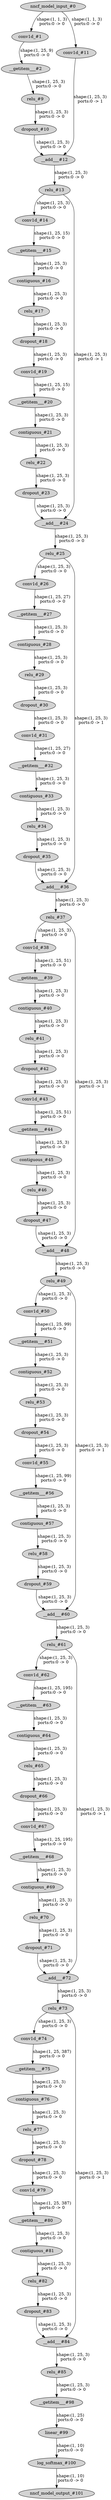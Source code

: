 strict digraph  {
"0 /nncf_model_input_0" [id=0, label="nncf_model_input_#0", style=filled, type=nncf_model_input];
"1 TCN/TemporalConvNet[tcn]/Sequential[network]/TemporalBlock[0]/Sequential[net]/NNCFConv1d[0]/conv1d_0" [id=1, label="conv1d_#1", style=filled, type=conv1d];
"2 TCN/TemporalConvNet[tcn]/Sequential[network]/TemporalBlock[0]/Sequential[net]/Chomp1d[1]/__getitem___0" [id=2, label="__getitem___#2", style=filled, type=__getitem__];
"3 TCN/TemporalConvNet[tcn]/Sequential[network]/TemporalBlock[0]/Sequential[net]/ReLU[6]/relu_0" [id=3, label="relu_#9", style=filled, type=relu];
"4 TCN/TemporalConvNet[tcn]/Sequential[network]/TemporalBlock[0]/Sequential[net]/Dropout[7]/dropout_0" [id=4, label="dropout_#10", style=filled, type=dropout];
"5 TCN/TemporalConvNet[tcn]/Sequential[network]/TemporalBlock[0]/NNCFConv1d[downsample]/conv1d_0" [id=5, label="conv1d_#11", style=filled, type=conv1d];
"6 TCN/TemporalConvNet[tcn]/Sequential[network]/TemporalBlock[0]/__add___0" [id=6, label="__add___#12", style=filled, type=__add__];
"7 TCN/TemporalConvNet[tcn]/Sequential[network]/TemporalBlock[0]/ReLU[relu]/relu_0" [id=7, label="relu_#13", style=filled, type=relu];
"8 TCN/TemporalConvNet[tcn]/Sequential[network]/TemporalBlock[1]/Sequential[net]/NNCFConv1d[0]/conv1d_0" [id=8, label="conv1d_#14", style=filled, type=conv1d];
"9 TCN/TemporalConvNet[tcn]/Sequential[network]/TemporalBlock[1]/Sequential[net]/Chomp1d[1]/__getitem___0" [id=9, label="__getitem___#15", style=filled, type=__getitem__];
"10 TCN/TemporalConvNet[tcn]/Sequential[network]/TemporalBlock[1]/Sequential[net]/Chomp1d[1]/contiguous_0" [id=10, label="contiguous_#16", style=filled, type=contiguous];
"11 TCN/TemporalConvNet[tcn]/Sequential[network]/TemporalBlock[1]/Sequential[net]/ReLU[2]/relu_0" [id=11, label="relu_#17", style=filled, type=relu];
"12 TCN/TemporalConvNet[tcn]/Sequential[network]/TemporalBlock[1]/Sequential[net]/Dropout[3]/dropout_0" [id=12, label="dropout_#18", style=filled, type=dropout];
"13 TCN/TemporalConvNet[tcn]/Sequential[network]/TemporalBlock[1]/Sequential[net]/NNCFConv1d[4]/conv1d_0" [id=13, label="conv1d_#19", style=filled, type=conv1d];
"14 TCN/TemporalConvNet[tcn]/Sequential[network]/TemporalBlock[1]/Sequential[net]/Chomp1d[5]/__getitem___0" [id=14, label="__getitem___#20", style=filled, type=__getitem__];
"15 TCN/TemporalConvNet[tcn]/Sequential[network]/TemporalBlock[1]/Sequential[net]/Chomp1d[5]/contiguous_0" [id=15, label="contiguous_#21", style=filled, type=contiguous];
"16 TCN/TemporalConvNet[tcn]/Sequential[network]/TemporalBlock[1]/Sequential[net]/ReLU[6]/relu_0" [id=16, label="relu_#22", style=filled, type=relu];
"17 TCN/TemporalConvNet[tcn]/Sequential[network]/TemporalBlock[1]/Sequential[net]/Dropout[7]/dropout_0" [id=17, label="dropout_#23", style=filled, type=dropout];
"18 TCN/TemporalConvNet[tcn]/Sequential[network]/TemporalBlock[1]/__add___0" [id=18, label="__add___#24", style=filled, type=__add__];
"19 TCN/TemporalConvNet[tcn]/Sequential[network]/TemporalBlock[1]/ReLU[relu]/relu_0" [id=19, label="relu_#25", style=filled, type=relu];
"20 TCN/TemporalConvNet[tcn]/Sequential[network]/TemporalBlock[2]/Sequential[net]/NNCFConv1d[0]/conv1d_0" [id=20, label="conv1d_#26", style=filled, type=conv1d];
"21 TCN/TemporalConvNet[tcn]/Sequential[network]/TemporalBlock[2]/Sequential[net]/Chomp1d[1]/__getitem___0" [id=21, label="__getitem___#27", style=filled, type=__getitem__];
"22 TCN/TemporalConvNet[tcn]/Sequential[network]/TemporalBlock[2]/Sequential[net]/Chomp1d[1]/contiguous_0" [id=22, label="contiguous_#28", style=filled, type=contiguous];
"23 TCN/TemporalConvNet[tcn]/Sequential[network]/TemporalBlock[2]/Sequential[net]/ReLU[2]/relu_0" [id=23, label="relu_#29", style=filled, type=relu];
"24 TCN/TemporalConvNet[tcn]/Sequential[network]/TemporalBlock[2]/Sequential[net]/Dropout[3]/dropout_0" [id=24, label="dropout_#30", style=filled, type=dropout];
"25 TCN/TemporalConvNet[tcn]/Sequential[network]/TemporalBlock[2]/Sequential[net]/NNCFConv1d[4]/conv1d_0" [id=25, label="conv1d_#31", style=filled, type=conv1d];
"26 TCN/TemporalConvNet[tcn]/Sequential[network]/TemporalBlock[2]/Sequential[net]/Chomp1d[5]/__getitem___0" [id=26, label="__getitem___#32", style=filled, type=__getitem__];
"27 TCN/TemporalConvNet[tcn]/Sequential[network]/TemporalBlock[2]/Sequential[net]/Chomp1d[5]/contiguous_0" [id=27, label="contiguous_#33", style=filled, type=contiguous];
"28 TCN/TemporalConvNet[tcn]/Sequential[network]/TemporalBlock[2]/Sequential[net]/ReLU[6]/relu_0" [id=28, label="relu_#34", style=filled, type=relu];
"29 TCN/TemporalConvNet[tcn]/Sequential[network]/TemporalBlock[2]/Sequential[net]/Dropout[7]/dropout_0" [id=29, label="dropout_#35", style=filled, type=dropout];
"30 TCN/TemporalConvNet[tcn]/Sequential[network]/TemporalBlock[2]/__add___0" [id=30, label="__add___#36", style=filled, type=__add__];
"31 TCN/TemporalConvNet[tcn]/Sequential[network]/TemporalBlock[2]/ReLU[relu]/relu_0" [id=31, label="relu_#37", style=filled, type=relu];
"32 TCN/TemporalConvNet[tcn]/Sequential[network]/TemporalBlock[3]/Sequential[net]/NNCFConv1d[0]/conv1d_0" [id=32, label="conv1d_#38", style=filled, type=conv1d];
"33 TCN/TemporalConvNet[tcn]/Sequential[network]/TemporalBlock[3]/Sequential[net]/Chomp1d[1]/__getitem___0" [id=33, label="__getitem___#39", style=filled, type=__getitem__];
"34 TCN/TemporalConvNet[tcn]/Sequential[network]/TemporalBlock[3]/Sequential[net]/Chomp1d[1]/contiguous_0" [id=34, label="contiguous_#40", style=filled, type=contiguous];
"35 TCN/TemporalConvNet[tcn]/Sequential[network]/TemporalBlock[3]/Sequential[net]/ReLU[2]/relu_0" [id=35, label="relu_#41", style=filled, type=relu];
"36 TCN/TemporalConvNet[tcn]/Sequential[network]/TemporalBlock[3]/Sequential[net]/Dropout[3]/dropout_0" [id=36, label="dropout_#42", style=filled, type=dropout];
"37 TCN/TemporalConvNet[tcn]/Sequential[network]/TemporalBlock[3]/Sequential[net]/NNCFConv1d[4]/conv1d_0" [id=37, label="conv1d_#43", style=filled, type=conv1d];
"38 TCN/TemporalConvNet[tcn]/Sequential[network]/TemporalBlock[3]/Sequential[net]/Chomp1d[5]/__getitem___0" [id=38, label="__getitem___#44", style=filled, type=__getitem__];
"39 TCN/TemporalConvNet[tcn]/Sequential[network]/TemporalBlock[3]/Sequential[net]/Chomp1d[5]/contiguous_0" [id=39, label="contiguous_#45", style=filled, type=contiguous];
"40 TCN/TemporalConvNet[tcn]/Sequential[network]/TemporalBlock[3]/Sequential[net]/ReLU[6]/relu_0" [id=40, label="relu_#46", style=filled, type=relu];
"41 TCN/TemporalConvNet[tcn]/Sequential[network]/TemporalBlock[3]/Sequential[net]/Dropout[7]/dropout_0" [id=41, label="dropout_#47", style=filled, type=dropout];
"42 TCN/TemporalConvNet[tcn]/Sequential[network]/TemporalBlock[3]/__add___0" [id=42, label="__add___#48", style=filled, type=__add__];
"43 TCN/TemporalConvNet[tcn]/Sequential[network]/TemporalBlock[3]/ReLU[relu]/relu_0" [id=43, label="relu_#49", style=filled, type=relu];
"44 TCN/TemporalConvNet[tcn]/Sequential[network]/TemporalBlock[4]/Sequential[net]/NNCFConv1d[0]/conv1d_0" [id=44, label="conv1d_#50", style=filled, type=conv1d];
"45 TCN/TemporalConvNet[tcn]/Sequential[network]/TemporalBlock[4]/Sequential[net]/Chomp1d[1]/__getitem___0" [id=45, label="__getitem___#51", style=filled, type=__getitem__];
"46 TCN/TemporalConvNet[tcn]/Sequential[network]/TemporalBlock[4]/Sequential[net]/Chomp1d[1]/contiguous_0" [id=46, label="contiguous_#52", style=filled, type=contiguous];
"47 TCN/TemporalConvNet[tcn]/Sequential[network]/TemporalBlock[4]/Sequential[net]/ReLU[2]/relu_0" [id=47, label="relu_#53", style=filled, type=relu];
"48 TCN/TemporalConvNet[tcn]/Sequential[network]/TemporalBlock[4]/Sequential[net]/Dropout[3]/dropout_0" [id=48, label="dropout_#54", style=filled, type=dropout];
"49 TCN/TemporalConvNet[tcn]/Sequential[network]/TemporalBlock[4]/Sequential[net]/NNCFConv1d[4]/conv1d_0" [id=49, label="conv1d_#55", style=filled, type=conv1d];
"50 TCN/TemporalConvNet[tcn]/Sequential[network]/TemporalBlock[4]/Sequential[net]/Chomp1d[5]/__getitem___0" [id=50, label="__getitem___#56", style=filled, type=__getitem__];
"51 TCN/TemporalConvNet[tcn]/Sequential[network]/TemporalBlock[4]/Sequential[net]/Chomp1d[5]/contiguous_0" [id=51, label="contiguous_#57", style=filled, type=contiguous];
"52 TCN/TemporalConvNet[tcn]/Sequential[network]/TemporalBlock[4]/Sequential[net]/ReLU[6]/relu_0" [id=52, label="relu_#58", style=filled, type=relu];
"53 TCN/TemporalConvNet[tcn]/Sequential[network]/TemporalBlock[4]/Sequential[net]/Dropout[7]/dropout_0" [id=53, label="dropout_#59", style=filled, type=dropout];
"54 TCN/TemporalConvNet[tcn]/Sequential[network]/TemporalBlock[4]/__add___0" [id=54, label="__add___#60", style=filled, type=__add__];
"55 TCN/TemporalConvNet[tcn]/Sequential[network]/TemporalBlock[4]/ReLU[relu]/relu_0" [id=55, label="relu_#61", style=filled, type=relu];
"56 TCN/TemporalConvNet[tcn]/Sequential[network]/TemporalBlock[5]/Sequential[net]/NNCFConv1d[0]/conv1d_0" [id=56, label="conv1d_#62", style=filled, type=conv1d];
"57 TCN/TemporalConvNet[tcn]/Sequential[network]/TemporalBlock[5]/Sequential[net]/Chomp1d[1]/__getitem___0" [id=57, label="__getitem___#63", style=filled, type=__getitem__];
"58 TCN/TemporalConvNet[tcn]/Sequential[network]/TemporalBlock[5]/Sequential[net]/Chomp1d[1]/contiguous_0" [id=58, label="contiguous_#64", style=filled, type=contiguous];
"59 TCN/TemporalConvNet[tcn]/Sequential[network]/TemporalBlock[5]/Sequential[net]/ReLU[2]/relu_0" [id=59, label="relu_#65", style=filled, type=relu];
"60 TCN/TemporalConvNet[tcn]/Sequential[network]/TemporalBlock[5]/Sequential[net]/Dropout[3]/dropout_0" [id=60, label="dropout_#66", style=filled, type=dropout];
"61 TCN/TemporalConvNet[tcn]/Sequential[network]/TemporalBlock[5]/Sequential[net]/NNCFConv1d[4]/conv1d_0" [id=61, label="conv1d_#67", style=filled, type=conv1d];
"62 TCN/TemporalConvNet[tcn]/Sequential[network]/TemporalBlock[5]/Sequential[net]/Chomp1d[5]/__getitem___0" [id=62, label="__getitem___#68", style=filled, type=__getitem__];
"63 TCN/TemporalConvNet[tcn]/Sequential[network]/TemporalBlock[5]/Sequential[net]/Chomp1d[5]/contiguous_0" [id=63, label="contiguous_#69", style=filled, type=contiguous];
"64 TCN/TemporalConvNet[tcn]/Sequential[network]/TemporalBlock[5]/Sequential[net]/ReLU[6]/relu_0" [id=64, label="relu_#70", style=filled, type=relu];
"65 TCN/TemporalConvNet[tcn]/Sequential[network]/TemporalBlock[5]/Sequential[net]/Dropout[7]/dropout_0" [id=65, label="dropout_#71", style=filled, type=dropout];
"66 TCN/TemporalConvNet[tcn]/Sequential[network]/TemporalBlock[5]/__add___0" [id=66, label="__add___#72", style=filled, type=__add__];
"67 TCN/TemporalConvNet[tcn]/Sequential[network]/TemporalBlock[5]/ReLU[relu]/relu_0" [id=67, label="relu_#73", style=filled, type=relu];
"68 TCN/TemporalConvNet[tcn]/Sequential[network]/TemporalBlock[6]/Sequential[net]/NNCFConv1d[0]/conv1d_0" [id=68, label="conv1d_#74", style=filled, type=conv1d];
"69 TCN/TemporalConvNet[tcn]/Sequential[network]/TemporalBlock[6]/Sequential[net]/Chomp1d[1]/__getitem___0" [id=69, label="__getitem___#75", style=filled, type=__getitem__];
"70 TCN/TemporalConvNet[tcn]/Sequential[network]/TemporalBlock[6]/Sequential[net]/Chomp1d[1]/contiguous_0" [id=70, label="contiguous_#76", style=filled, type=contiguous];
"71 TCN/TemporalConvNet[tcn]/Sequential[network]/TemporalBlock[6]/Sequential[net]/ReLU[2]/relu_0" [id=71, label="relu_#77", style=filled, type=relu];
"72 TCN/TemporalConvNet[tcn]/Sequential[network]/TemporalBlock[6]/Sequential[net]/Dropout[3]/dropout_0" [id=72, label="dropout_#78", style=filled, type=dropout];
"73 TCN/TemporalConvNet[tcn]/Sequential[network]/TemporalBlock[6]/Sequential[net]/NNCFConv1d[4]/conv1d_0" [id=73, label="conv1d_#79", style=filled, type=conv1d];
"74 TCN/TemporalConvNet[tcn]/Sequential[network]/TemporalBlock[6]/Sequential[net]/Chomp1d[5]/__getitem___0" [id=74, label="__getitem___#80", style=filled, type=__getitem__];
"75 TCN/TemporalConvNet[tcn]/Sequential[network]/TemporalBlock[6]/Sequential[net]/Chomp1d[5]/contiguous_0" [id=75, label="contiguous_#81", style=filled, type=contiguous];
"76 TCN/TemporalConvNet[tcn]/Sequential[network]/TemporalBlock[6]/Sequential[net]/ReLU[6]/relu_0" [id=76, label="relu_#82", style=filled, type=relu];
"77 TCN/TemporalConvNet[tcn]/Sequential[network]/TemporalBlock[6]/Sequential[net]/Dropout[7]/dropout_0" [id=77, label="dropout_#83", style=filled, type=dropout];
"78 TCN/TemporalConvNet[tcn]/Sequential[network]/TemporalBlock[6]/__add___0" [id=78, label="__add___#84", style=filled, type=__add__];
"79 TCN/TemporalConvNet[tcn]/Sequential[network]/TemporalBlock[6]/ReLU[relu]/relu_0" [id=79, label="relu_#85", style=filled, type=relu];
"80 TCN/__getitem___0" [id=80, label="__getitem___#98", style=filled, type=__getitem__];
"81 TCN/NNCFLinear[linear]/linear_0" [id=81, label="linear_#99", style=filled, type=linear];
"82 TCN/log_softmax_0" [id=82, label="log_softmax_#100", style=filled, type=log_softmax];
"83 /nncf_model_output_0" [id=83, label="nncf_model_output_#101", style=filled, type=nncf_model_output];
"0 /nncf_model_input_0" -> "1 TCN/TemporalConvNet[tcn]/Sequential[network]/TemporalBlock[0]/Sequential[net]/NNCFConv1d[0]/conv1d_0"  [label="shape:(1, 1, 3)\nports:0 -> 0", style=solid];
"0 /nncf_model_input_0" -> "5 TCN/TemporalConvNet[tcn]/Sequential[network]/TemporalBlock[0]/NNCFConv1d[downsample]/conv1d_0"  [label="shape:(1, 1, 3)\nports:0 -> 0", style=solid];
"1 TCN/TemporalConvNet[tcn]/Sequential[network]/TemporalBlock[0]/Sequential[net]/NNCFConv1d[0]/conv1d_0" -> "2 TCN/TemporalConvNet[tcn]/Sequential[network]/TemporalBlock[0]/Sequential[net]/Chomp1d[1]/__getitem___0"  [label="shape:(1, 25, 9)\nports:0 -> 0", style=solid];
"2 TCN/TemporalConvNet[tcn]/Sequential[network]/TemporalBlock[0]/Sequential[net]/Chomp1d[1]/__getitem___0" -> "3 TCN/TemporalConvNet[tcn]/Sequential[network]/TemporalBlock[0]/Sequential[net]/ReLU[6]/relu_0"  [label="shape:(1, 25, 3)\nports:0 -> 0", style=solid];
"3 TCN/TemporalConvNet[tcn]/Sequential[network]/TemporalBlock[0]/Sequential[net]/ReLU[6]/relu_0" -> "4 TCN/TemporalConvNet[tcn]/Sequential[network]/TemporalBlock[0]/Sequential[net]/Dropout[7]/dropout_0"  [label="shape:(1, 25, 3)\nports:0 -> 0", style=solid];
"4 TCN/TemporalConvNet[tcn]/Sequential[network]/TemporalBlock[0]/Sequential[net]/Dropout[7]/dropout_0" -> "6 TCN/TemporalConvNet[tcn]/Sequential[network]/TemporalBlock[0]/__add___0"  [label="shape:(1, 25, 3)\nports:0 -> 0", style=solid];
"5 TCN/TemporalConvNet[tcn]/Sequential[network]/TemporalBlock[0]/NNCFConv1d[downsample]/conv1d_0" -> "6 TCN/TemporalConvNet[tcn]/Sequential[network]/TemporalBlock[0]/__add___0"  [label="shape:(1, 25, 3)\nports:0 -> 1", style=solid];
"6 TCN/TemporalConvNet[tcn]/Sequential[network]/TemporalBlock[0]/__add___0" -> "7 TCN/TemporalConvNet[tcn]/Sequential[network]/TemporalBlock[0]/ReLU[relu]/relu_0"  [label="shape:(1, 25, 3)\nports:0 -> 0", style=solid];
"7 TCN/TemporalConvNet[tcn]/Sequential[network]/TemporalBlock[0]/ReLU[relu]/relu_0" -> "8 TCN/TemporalConvNet[tcn]/Sequential[network]/TemporalBlock[1]/Sequential[net]/NNCFConv1d[0]/conv1d_0"  [label="shape:(1, 25, 3)\nports:0 -> 0", style=solid];
"7 TCN/TemporalConvNet[tcn]/Sequential[network]/TemporalBlock[0]/ReLU[relu]/relu_0" -> "18 TCN/TemporalConvNet[tcn]/Sequential[network]/TemporalBlock[1]/__add___0"  [label="shape:(1, 25, 3)\nports:0 -> 1", style=solid];
"8 TCN/TemporalConvNet[tcn]/Sequential[network]/TemporalBlock[1]/Sequential[net]/NNCFConv1d[0]/conv1d_0" -> "9 TCN/TemporalConvNet[tcn]/Sequential[network]/TemporalBlock[1]/Sequential[net]/Chomp1d[1]/__getitem___0"  [label="shape:(1, 25, 15)\nports:0 -> 0", style=solid];
"9 TCN/TemporalConvNet[tcn]/Sequential[network]/TemporalBlock[1]/Sequential[net]/Chomp1d[1]/__getitem___0" -> "10 TCN/TemporalConvNet[tcn]/Sequential[network]/TemporalBlock[1]/Sequential[net]/Chomp1d[1]/contiguous_0"  [label="shape:(1, 25, 3)\nports:0 -> 0", style=solid];
"10 TCN/TemporalConvNet[tcn]/Sequential[network]/TemporalBlock[1]/Sequential[net]/Chomp1d[1]/contiguous_0" -> "11 TCN/TemporalConvNet[tcn]/Sequential[network]/TemporalBlock[1]/Sequential[net]/ReLU[2]/relu_0"  [label="shape:(1, 25, 3)\nports:0 -> 0", style=solid];
"11 TCN/TemporalConvNet[tcn]/Sequential[network]/TemporalBlock[1]/Sequential[net]/ReLU[2]/relu_0" -> "12 TCN/TemporalConvNet[tcn]/Sequential[network]/TemporalBlock[1]/Sequential[net]/Dropout[3]/dropout_0"  [label="shape:(1, 25, 3)\nports:0 -> 0", style=solid];
"12 TCN/TemporalConvNet[tcn]/Sequential[network]/TemporalBlock[1]/Sequential[net]/Dropout[3]/dropout_0" -> "13 TCN/TemporalConvNet[tcn]/Sequential[network]/TemporalBlock[1]/Sequential[net]/NNCFConv1d[4]/conv1d_0"  [label="shape:(1, 25, 3)\nports:0 -> 0", style=solid];
"13 TCN/TemporalConvNet[tcn]/Sequential[network]/TemporalBlock[1]/Sequential[net]/NNCFConv1d[4]/conv1d_0" -> "14 TCN/TemporalConvNet[tcn]/Sequential[network]/TemporalBlock[1]/Sequential[net]/Chomp1d[5]/__getitem___0"  [label="shape:(1, 25, 15)\nports:0 -> 0", style=solid];
"14 TCN/TemporalConvNet[tcn]/Sequential[network]/TemporalBlock[1]/Sequential[net]/Chomp1d[5]/__getitem___0" -> "15 TCN/TemporalConvNet[tcn]/Sequential[network]/TemporalBlock[1]/Sequential[net]/Chomp1d[5]/contiguous_0"  [label="shape:(1, 25, 3)\nports:0 -> 0", style=solid];
"15 TCN/TemporalConvNet[tcn]/Sequential[network]/TemporalBlock[1]/Sequential[net]/Chomp1d[5]/contiguous_0" -> "16 TCN/TemporalConvNet[tcn]/Sequential[network]/TemporalBlock[1]/Sequential[net]/ReLU[6]/relu_0"  [label="shape:(1, 25, 3)\nports:0 -> 0", style=solid];
"16 TCN/TemporalConvNet[tcn]/Sequential[network]/TemporalBlock[1]/Sequential[net]/ReLU[6]/relu_0" -> "17 TCN/TemporalConvNet[tcn]/Sequential[network]/TemporalBlock[1]/Sequential[net]/Dropout[7]/dropout_0"  [label="shape:(1, 25, 3)\nports:0 -> 0", style=solid];
"17 TCN/TemporalConvNet[tcn]/Sequential[network]/TemporalBlock[1]/Sequential[net]/Dropout[7]/dropout_0" -> "18 TCN/TemporalConvNet[tcn]/Sequential[network]/TemporalBlock[1]/__add___0"  [label="shape:(1, 25, 3)\nports:0 -> 0", style=solid];
"18 TCN/TemporalConvNet[tcn]/Sequential[network]/TemporalBlock[1]/__add___0" -> "19 TCN/TemporalConvNet[tcn]/Sequential[network]/TemporalBlock[1]/ReLU[relu]/relu_0"  [label="shape:(1, 25, 3)\nports:0 -> 0", style=solid];
"19 TCN/TemporalConvNet[tcn]/Sequential[network]/TemporalBlock[1]/ReLU[relu]/relu_0" -> "20 TCN/TemporalConvNet[tcn]/Sequential[network]/TemporalBlock[2]/Sequential[net]/NNCFConv1d[0]/conv1d_0"  [label="shape:(1, 25, 3)\nports:0 -> 0", style=solid];
"19 TCN/TemporalConvNet[tcn]/Sequential[network]/TemporalBlock[1]/ReLU[relu]/relu_0" -> "30 TCN/TemporalConvNet[tcn]/Sequential[network]/TemporalBlock[2]/__add___0"  [label="shape:(1, 25, 3)\nports:0 -> 1", style=solid];
"20 TCN/TemporalConvNet[tcn]/Sequential[network]/TemporalBlock[2]/Sequential[net]/NNCFConv1d[0]/conv1d_0" -> "21 TCN/TemporalConvNet[tcn]/Sequential[network]/TemporalBlock[2]/Sequential[net]/Chomp1d[1]/__getitem___0"  [label="shape:(1, 25, 27)\nports:0 -> 0", style=solid];
"21 TCN/TemporalConvNet[tcn]/Sequential[network]/TemporalBlock[2]/Sequential[net]/Chomp1d[1]/__getitem___0" -> "22 TCN/TemporalConvNet[tcn]/Sequential[network]/TemporalBlock[2]/Sequential[net]/Chomp1d[1]/contiguous_0"  [label="shape:(1, 25, 3)\nports:0 -> 0", style=solid];
"22 TCN/TemporalConvNet[tcn]/Sequential[network]/TemporalBlock[2]/Sequential[net]/Chomp1d[1]/contiguous_0" -> "23 TCN/TemporalConvNet[tcn]/Sequential[network]/TemporalBlock[2]/Sequential[net]/ReLU[2]/relu_0"  [label="shape:(1, 25, 3)\nports:0 -> 0", style=solid];
"23 TCN/TemporalConvNet[tcn]/Sequential[network]/TemporalBlock[2]/Sequential[net]/ReLU[2]/relu_0" -> "24 TCN/TemporalConvNet[tcn]/Sequential[network]/TemporalBlock[2]/Sequential[net]/Dropout[3]/dropout_0"  [label="shape:(1, 25, 3)\nports:0 -> 0", style=solid];
"24 TCN/TemporalConvNet[tcn]/Sequential[network]/TemporalBlock[2]/Sequential[net]/Dropout[3]/dropout_0" -> "25 TCN/TemporalConvNet[tcn]/Sequential[network]/TemporalBlock[2]/Sequential[net]/NNCFConv1d[4]/conv1d_0"  [label="shape:(1, 25, 3)\nports:0 -> 0", style=solid];
"25 TCN/TemporalConvNet[tcn]/Sequential[network]/TemporalBlock[2]/Sequential[net]/NNCFConv1d[4]/conv1d_0" -> "26 TCN/TemporalConvNet[tcn]/Sequential[network]/TemporalBlock[2]/Sequential[net]/Chomp1d[5]/__getitem___0"  [label="shape:(1, 25, 27)\nports:0 -> 0", style=solid];
"26 TCN/TemporalConvNet[tcn]/Sequential[network]/TemporalBlock[2]/Sequential[net]/Chomp1d[5]/__getitem___0" -> "27 TCN/TemporalConvNet[tcn]/Sequential[network]/TemporalBlock[2]/Sequential[net]/Chomp1d[5]/contiguous_0"  [label="shape:(1, 25, 3)\nports:0 -> 0", style=solid];
"27 TCN/TemporalConvNet[tcn]/Sequential[network]/TemporalBlock[2]/Sequential[net]/Chomp1d[5]/contiguous_0" -> "28 TCN/TemporalConvNet[tcn]/Sequential[network]/TemporalBlock[2]/Sequential[net]/ReLU[6]/relu_0"  [label="shape:(1, 25, 3)\nports:0 -> 0", style=solid];
"28 TCN/TemporalConvNet[tcn]/Sequential[network]/TemporalBlock[2]/Sequential[net]/ReLU[6]/relu_0" -> "29 TCN/TemporalConvNet[tcn]/Sequential[network]/TemporalBlock[2]/Sequential[net]/Dropout[7]/dropout_0"  [label="shape:(1, 25, 3)\nports:0 -> 0", style=solid];
"29 TCN/TemporalConvNet[tcn]/Sequential[network]/TemporalBlock[2]/Sequential[net]/Dropout[7]/dropout_0" -> "30 TCN/TemporalConvNet[tcn]/Sequential[network]/TemporalBlock[2]/__add___0"  [label="shape:(1, 25, 3)\nports:0 -> 0", style=solid];
"30 TCN/TemporalConvNet[tcn]/Sequential[network]/TemporalBlock[2]/__add___0" -> "31 TCN/TemporalConvNet[tcn]/Sequential[network]/TemporalBlock[2]/ReLU[relu]/relu_0"  [label="shape:(1, 25, 3)\nports:0 -> 0", style=solid];
"31 TCN/TemporalConvNet[tcn]/Sequential[network]/TemporalBlock[2]/ReLU[relu]/relu_0" -> "32 TCN/TemporalConvNet[tcn]/Sequential[network]/TemporalBlock[3]/Sequential[net]/NNCFConv1d[0]/conv1d_0"  [label="shape:(1, 25, 3)\nports:0 -> 0", style=solid];
"31 TCN/TemporalConvNet[tcn]/Sequential[network]/TemporalBlock[2]/ReLU[relu]/relu_0" -> "42 TCN/TemporalConvNet[tcn]/Sequential[network]/TemporalBlock[3]/__add___0"  [label="shape:(1, 25, 3)\nports:0 -> 1", style=solid];
"32 TCN/TemporalConvNet[tcn]/Sequential[network]/TemporalBlock[3]/Sequential[net]/NNCFConv1d[0]/conv1d_0" -> "33 TCN/TemporalConvNet[tcn]/Sequential[network]/TemporalBlock[3]/Sequential[net]/Chomp1d[1]/__getitem___0"  [label="shape:(1, 25, 51)\nports:0 -> 0", style=solid];
"33 TCN/TemporalConvNet[tcn]/Sequential[network]/TemporalBlock[3]/Sequential[net]/Chomp1d[1]/__getitem___0" -> "34 TCN/TemporalConvNet[tcn]/Sequential[network]/TemporalBlock[3]/Sequential[net]/Chomp1d[1]/contiguous_0"  [label="shape:(1, 25, 3)\nports:0 -> 0", style=solid];
"34 TCN/TemporalConvNet[tcn]/Sequential[network]/TemporalBlock[3]/Sequential[net]/Chomp1d[1]/contiguous_0" -> "35 TCN/TemporalConvNet[tcn]/Sequential[network]/TemporalBlock[3]/Sequential[net]/ReLU[2]/relu_0"  [label="shape:(1, 25, 3)\nports:0 -> 0", style=solid];
"35 TCN/TemporalConvNet[tcn]/Sequential[network]/TemporalBlock[3]/Sequential[net]/ReLU[2]/relu_0" -> "36 TCN/TemporalConvNet[tcn]/Sequential[network]/TemporalBlock[3]/Sequential[net]/Dropout[3]/dropout_0"  [label="shape:(1, 25, 3)\nports:0 -> 0", style=solid];
"36 TCN/TemporalConvNet[tcn]/Sequential[network]/TemporalBlock[3]/Sequential[net]/Dropout[3]/dropout_0" -> "37 TCN/TemporalConvNet[tcn]/Sequential[network]/TemporalBlock[3]/Sequential[net]/NNCFConv1d[4]/conv1d_0"  [label="shape:(1, 25, 3)\nports:0 -> 0", style=solid];
"37 TCN/TemporalConvNet[tcn]/Sequential[network]/TemporalBlock[3]/Sequential[net]/NNCFConv1d[4]/conv1d_0" -> "38 TCN/TemporalConvNet[tcn]/Sequential[network]/TemporalBlock[3]/Sequential[net]/Chomp1d[5]/__getitem___0"  [label="shape:(1, 25, 51)\nports:0 -> 0", style=solid];
"38 TCN/TemporalConvNet[tcn]/Sequential[network]/TemporalBlock[3]/Sequential[net]/Chomp1d[5]/__getitem___0" -> "39 TCN/TemporalConvNet[tcn]/Sequential[network]/TemporalBlock[3]/Sequential[net]/Chomp1d[5]/contiguous_0"  [label="shape:(1, 25, 3)\nports:0 -> 0", style=solid];
"39 TCN/TemporalConvNet[tcn]/Sequential[network]/TemporalBlock[3]/Sequential[net]/Chomp1d[5]/contiguous_0" -> "40 TCN/TemporalConvNet[tcn]/Sequential[network]/TemporalBlock[3]/Sequential[net]/ReLU[6]/relu_0"  [label="shape:(1, 25, 3)\nports:0 -> 0", style=solid];
"40 TCN/TemporalConvNet[tcn]/Sequential[network]/TemporalBlock[3]/Sequential[net]/ReLU[6]/relu_0" -> "41 TCN/TemporalConvNet[tcn]/Sequential[network]/TemporalBlock[3]/Sequential[net]/Dropout[7]/dropout_0"  [label="shape:(1, 25, 3)\nports:0 -> 0", style=solid];
"41 TCN/TemporalConvNet[tcn]/Sequential[network]/TemporalBlock[3]/Sequential[net]/Dropout[7]/dropout_0" -> "42 TCN/TemporalConvNet[tcn]/Sequential[network]/TemporalBlock[3]/__add___0"  [label="shape:(1, 25, 3)\nports:0 -> 0", style=solid];
"42 TCN/TemporalConvNet[tcn]/Sequential[network]/TemporalBlock[3]/__add___0" -> "43 TCN/TemporalConvNet[tcn]/Sequential[network]/TemporalBlock[3]/ReLU[relu]/relu_0"  [label="shape:(1, 25, 3)\nports:0 -> 0", style=solid];
"43 TCN/TemporalConvNet[tcn]/Sequential[network]/TemporalBlock[3]/ReLU[relu]/relu_0" -> "44 TCN/TemporalConvNet[tcn]/Sequential[network]/TemporalBlock[4]/Sequential[net]/NNCFConv1d[0]/conv1d_0"  [label="shape:(1, 25, 3)\nports:0 -> 0", style=solid];
"43 TCN/TemporalConvNet[tcn]/Sequential[network]/TemporalBlock[3]/ReLU[relu]/relu_0" -> "54 TCN/TemporalConvNet[tcn]/Sequential[network]/TemporalBlock[4]/__add___0"  [label="shape:(1, 25, 3)\nports:0 -> 1", style=solid];
"44 TCN/TemporalConvNet[tcn]/Sequential[network]/TemporalBlock[4]/Sequential[net]/NNCFConv1d[0]/conv1d_0" -> "45 TCN/TemporalConvNet[tcn]/Sequential[network]/TemporalBlock[4]/Sequential[net]/Chomp1d[1]/__getitem___0"  [label="shape:(1, 25, 99)\nports:0 -> 0", style=solid];
"45 TCN/TemporalConvNet[tcn]/Sequential[network]/TemporalBlock[4]/Sequential[net]/Chomp1d[1]/__getitem___0" -> "46 TCN/TemporalConvNet[tcn]/Sequential[network]/TemporalBlock[4]/Sequential[net]/Chomp1d[1]/contiguous_0"  [label="shape:(1, 25, 3)\nports:0 -> 0", style=solid];
"46 TCN/TemporalConvNet[tcn]/Sequential[network]/TemporalBlock[4]/Sequential[net]/Chomp1d[1]/contiguous_0" -> "47 TCN/TemporalConvNet[tcn]/Sequential[network]/TemporalBlock[4]/Sequential[net]/ReLU[2]/relu_0"  [label="shape:(1, 25, 3)\nports:0 -> 0", style=solid];
"47 TCN/TemporalConvNet[tcn]/Sequential[network]/TemporalBlock[4]/Sequential[net]/ReLU[2]/relu_0" -> "48 TCN/TemporalConvNet[tcn]/Sequential[network]/TemporalBlock[4]/Sequential[net]/Dropout[3]/dropout_0"  [label="shape:(1, 25, 3)\nports:0 -> 0", style=solid];
"48 TCN/TemporalConvNet[tcn]/Sequential[network]/TemporalBlock[4]/Sequential[net]/Dropout[3]/dropout_0" -> "49 TCN/TemporalConvNet[tcn]/Sequential[network]/TemporalBlock[4]/Sequential[net]/NNCFConv1d[4]/conv1d_0"  [label="shape:(1, 25, 3)\nports:0 -> 0", style=solid];
"49 TCN/TemporalConvNet[tcn]/Sequential[network]/TemporalBlock[4]/Sequential[net]/NNCFConv1d[4]/conv1d_0" -> "50 TCN/TemporalConvNet[tcn]/Sequential[network]/TemporalBlock[4]/Sequential[net]/Chomp1d[5]/__getitem___0"  [label="shape:(1, 25, 99)\nports:0 -> 0", style=solid];
"50 TCN/TemporalConvNet[tcn]/Sequential[network]/TemporalBlock[4]/Sequential[net]/Chomp1d[5]/__getitem___0" -> "51 TCN/TemporalConvNet[tcn]/Sequential[network]/TemporalBlock[4]/Sequential[net]/Chomp1d[5]/contiguous_0"  [label="shape:(1, 25, 3)\nports:0 -> 0", style=solid];
"51 TCN/TemporalConvNet[tcn]/Sequential[network]/TemporalBlock[4]/Sequential[net]/Chomp1d[5]/contiguous_0" -> "52 TCN/TemporalConvNet[tcn]/Sequential[network]/TemporalBlock[4]/Sequential[net]/ReLU[6]/relu_0"  [label="shape:(1, 25, 3)\nports:0 -> 0", style=solid];
"52 TCN/TemporalConvNet[tcn]/Sequential[network]/TemporalBlock[4]/Sequential[net]/ReLU[6]/relu_0" -> "53 TCN/TemporalConvNet[tcn]/Sequential[network]/TemporalBlock[4]/Sequential[net]/Dropout[7]/dropout_0"  [label="shape:(1, 25, 3)\nports:0 -> 0", style=solid];
"53 TCN/TemporalConvNet[tcn]/Sequential[network]/TemporalBlock[4]/Sequential[net]/Dropout[7]/dropout_0" -> "54 TCN/TemporalConvNet[tcn]/Sequential[network]/TemporalBlock[4]/__add___0"  [label="shape:(1, 25, 3)\nports:0 -> 0", style=solid];
"54 TCN/TemporalConvNet[tcn]/Sequential[network]/TemporalBlock[4]/__add___0" -> "55 TCN/TemporalConvNet[tcn]/Sequential[network]/TemporalBlock[4]/ReLU[relu]/relu_0"  [label="shape:(1, 25, 3)\nports:0 -> 0", style=solid];
"55 TCN/TemporalConvNet[tcn]/Sequential[network]/TemporalBlock[4]/ReLU[relu]/relu_0" -> "56 TCN/TemporalConvNet[tcn]/Sequential[network]/TemporalBlock[5]/Sequential[net]/NNCFConv1d[0]/conv1d_0"  [label="shape:(1, 25, 3)\nports:0 -> 0", style=solid];
"55 TCN/TemporalConvNet[tcn]/Sequential[network]/TemporalBlock[4]/ReLU[relu]/relu_0" -> "66 TCN/TemporalConvNet[tcn]/Sequential[network]/TemporalBlock[5]/__add___0"  [label="shape:(1, 25, 3)\nports:0 -> 1", style=solid];
"56 TCN/TemporalConvNet[tcn]/Sequential[network]/TemporalBlock[5]/Sequential[net]/NNCFConv1d[0]/conv1d_0" -> "57 TCN/TemporalConvNet[tcn]/Sequential[network]/TemporalBlock[5]/Sequential[net]/Chomp1d[1]/__getitem___0"  [label="shape:(1, 25, 195)\nports:0 -> 0", style=solid];
"57 TCN/TemporalConvNet[tcn]/Sequential[network]/TemporalBlock[5]/Sequential[net]/Chomp1d[1]/__getitem___0" -> "58 TCN/TemporalConvNet[tcn]/Sequential[network]/TemporalBlock[5]/Sequential[net]/Chomp1d[1]/contiguous_0"  [label="shape:(1, 25, 3)\nports:0 -> 0", style=solid];
"58 TCN/TemporalConvNet[tcn]/Sequential[network]/TemporalBlock[5]/Sequential[net]/Chomp1d[1]/contiguous_0" -> "59 TCN/TemporalConvNet[tcn]/Sequential[network]/TemporalBlock[5]/Sequential[net]/ReLU[2]/relu_0"  [label="shape:(1, 25, 3)\nports:0 -> 0", style=solid];
"59 TCN/TemporalConvNet[tcn]/Sequential[network]/TemporalBlock[5]/Sequential[net]/ReLU[2]/relu_0" -> "60 TCN/TemporalConvNet[tcn]/Sequential[network]/TemporalBlock[5]/Sequential[net]/Dropout[3]/dropout_0"  [label="shape:(1, 25, 3)\nports:0 -> 0", style=solid];
"60 TCN/TemporalConvNet[tcn]/Sequential[network]/TemporalBlock[5]/Sequential[net]/Dropout[3]/dropout_0" -> "61 TCN/TemporalConvNet[tcn]/Sequential[network]/TemporalBlock[5]/Sequential[net]/NNCFConv1d[4]/conv1d_0"  [label="shape:(1, 25, 3)\nports:0 -> 0", style=solid];
"61 TCN/TemporalConvNet[tcn]/Sequential[network]/TemporalBlock[5]/Sequential[net]/NNCFConv1d[4]/conv1d_0" -> "62 TCN/TemporalConvNet[tcn]/Sequential[network]/TemporalBlock[5]/Sequential[net]/Chomp1d[5]/__getitem___0"  [label="shape:(1, 25, 195)\nports:0 -> 0", style=solid];
"62 TCN/TemporalConvNet[tcn]/Sequential[network]/TemporalBlock[5]/Sequential[net]/Chomp1d[5]/__getitem___0" -> "63 TCN/TemporalConvNet[tcn]/Sequential[network]/TemporalBlock[5]/Sequential[net]/Chomp1d[5]/contiguous_0"  [label="shape:(1, 25, 3)\nports:0 -> 0", style=solid];
"63 TCN/TemporalConvNet[tcn]/Sequential[network]/TemporalBlock[5]/Sequential[net]/Chomp1d[5]/contiguous_0" -> "64 TCN/TemporalConvNet[tcn]/Sequential[network]/TemporalBlock[5]/Sequential[net]/ReLU[6]/relu_0"  [label="shape:(1, 25, 3)\nports:0 -> 0", style=solid];
"64 TCN/TemporalConvNet[tcn]/Sequential[network]/TemporalBlock[5]/Sequential[net]/ReLU[6]/relu_0" -> "65 TCN/TemporalConvNet[tcn]/Sequential[network]/TemporalBlock[5]/Sequential[net]/Dropout[7]/dropout_0"  [label="shape:(1, 25, 3)\nports:0 -> 0", style=solid];
"65 TCN/TemporalConvNet[tcn]/Sequential[network]/TemporalBlock[5]/Sequential[net]/Dropout[7]/dropout_0" -> "66 TCN/TemporalConvNet[tcn]/Sequential[network]/TemporalBlock[5]/__add___0"  [label="shape:(1, 25, 3)\nports:0 -> 0", style=solid];
"66 TCN/TemporalConvNet[tcn]/Sequential[network]/TemporalBlock[5]/__add___0" -> "67 TCN/TemporalConvNet[tcn]/Sequential[network]/TemporalBlock[5]/ReLU[relu]/relu_0"  [label="shape:(1, 25, 3)\nports:0 -> 0", style=solid];
"67 TCN/TemporalConvNet[tcn]/Sequential[network]/TemporalBlock[5]/ReLU[relu]/relu_0" -> "68 TCN/TemporalConvNet[tcn]/Sequential[network]/TemporalBlock[6]/Sequential[net]/NNCFConv1d[0]/conv1d_0"  [label="shape:(1, 25, 3)\nports:0 -> 0", style=solid];
"67 TCN/TemporalConvNet[tcn]/Sequential[network]/TemporalBlock[5]/ReLU[relu]/relu_0" -> "78 TCN/TemporalConvNet[tcn]/Sequential[network]/TemporalBlock[6]/__add___0"  [label="shape:(1, 25, 3)\nports:0 -> 1", style=solid];
"68 TCN/TemporalConvNet[tcn]/Sequential[network]/TemporalBlock[6]/Sequential[net]/NNCFConv1d[0]/conv1d_0" -> "69 TCN/TemporalConvNet[tcn]/Sequential[network]/TemporalBlock[6]/Sequential[net]/Chomp1d[1]/__getitem___0"  [label="shape:(1, 25, 387)\nports:0 -> 0", style=solid];
"69 TCN/TemporalConvNet[tcn]/Sequential[network]/TemporalBlock[6]/Sequential[net]/Chomp1d[1]/__getitem___0" -> "70 TCN/TemporalConvNet[tcn]/Sequential[network]/TemporalBlock[6]/Sequential[net]/Chomp1d[1]/contiguous_0"  [label="shape:(1, 25, 3)\nports:0 -> 0", style=solid];
"70 TCN/TemporalConvNet[tcn]/Sequential[network]/TemporalBlock[6]/Sequential[net]/Chomp1d[1]/contiguous_0" -> "71 TCN/TemporalConvNet[tcn]/Sequential[network]/TemporalBlock[6]/Sequential[net]/ReLU[2]/relu_0"  [label="shape:(1, 25, 3)\nports:0 -> 0", style=solid];
"71 TCN/TemporalConvNet[tcn]/Sequential[network]/TemporalBlock[6]/Sequential[net]/ReLU[2]/relu_0" -> "72 TCN/TemporalConvNet[tcn]/Sequential[network]/TemporalBlock[6]/Sequential[net]/Dropout[3]/dropout_0"  [label="shape:(1, 25, 3)\nports:0 -> 0", style=solid];
"72 TCN/TemporalConvNet[tcn]/Sequential[network]/TemporalBlock[6]/Sequential[net]/Dropout[3]/dropout_0" -> "73 TCN/TemporalConvNet[tcn]/Sequential[network]/TemporalBlock[6]/Sequential[net]/NNCFConv1d[4]/conv1d_0"  [label="shape:(1, 25, 3)\nports:0 -> 0", style=solid];
"73 TCN/TemporalConvNet[tcn]/Sequential[network]/TemporalBlock[6]/Sequential[net]/NNCFConv1d[4]/conv1d_0" -> "74 TCN/TemporalConvNet[tcn]/Sequential[network]/TemporalBlock[6]/Sequential[net]/Chomp1d[5]/__getitem___0"  [label="shape:(1, 25, 387)\nports:0 -> 0", style=solid];
"74 TCN/TemporalConvNet[tcn]/Sequential[network]/TemporalBlock[6]/Sequential[net]/Chomp1d[5]/__getitem___0" -> "75 TCN/TemporalConvNet[tcn]/Sequential[network]/TemporalBlock[6]/Sequential[net]/Chomp1d[5]/contiguous_0"  [label="shape:(1, 25, 3)\nports:0 -> 0", style=solid];
"75 TCN/TemporalConvNet[tcn]/Sequential[network]/TemporalBlock[6]/Sequential[net]/Chomp1d[5]/contiguous_0" -> "76 TCN/TemporalConvNet[tcn]/Sequential[network]/TemporalBlock[6]/Sequential[net]/ReLU[6]/relu_0"  [label="shape:(1, 25, 3)\nports:0 -> 0", style=solid];
"76 TCN/TemporalConvNet[tcn]/Sequential[network]/TemporalBlock[6]/Sequential[net]/ReLU[6]/relu_0" -> "77 TCN/TemporalConvNet[tcn]/Sequential[network]/TemporalBlock[6]/Sequential[net]/Dropout[7]/dropout_0"  [label="shape:(1, 25, 3)\nports:0 -> 0", style=solid];
"77 TCN/TemporalConvNet[tcn]/Sequential[network]/TemporalBlock[6]/Sequential[net]/Dropout[7]/dropout_0" -> "78 TCN/TemporalConvNet[tcn]/Sequential[network]/TemporalBlock[6]/__add___0"  [label="shape:(1, 25, 3)\nports:0 -> 0", style=solid];
"78 TCN/TemporalConvNet[tcn]/Sequential[network]/TemporalBlock[6]/__add___0" -> "79 TCN/TemporalConvNet[tcn]/Sequential[network]/TemporalBlock[6]/ReLU[relu]/relu_0"  [label="shape:(1, 25, 3)\nports:0 -> 0", style=solid];
"79 TCN/TemporalConvNet[tcn]/Sequential[network]/TemporalBlock[6]/ReLU[relu]/relu_0" -> "80 TCN/__getitem___0"  [label="shape:(1, 25, 3)\nports:0 -> 0", style=solid];
"80 TCN/__getitem___0" -> "81 TCN/NNCFLinear[linear]/linear_0"  [label="shape:(1, 25)\nports:0 -> 0", style=solid];
"81 TCN/NNCFLinear[linear]/linear_0" -> "82 TCN/log_softmax_0"  [label="shape:(1, 10)\nports:0 -> 0", style=solid];
"82 TCN/log_softmax_0" -> "83 /nncf_model_output_0"  [label="shape:(1, 10)\nports:0 -> 0", style=solid];
}
